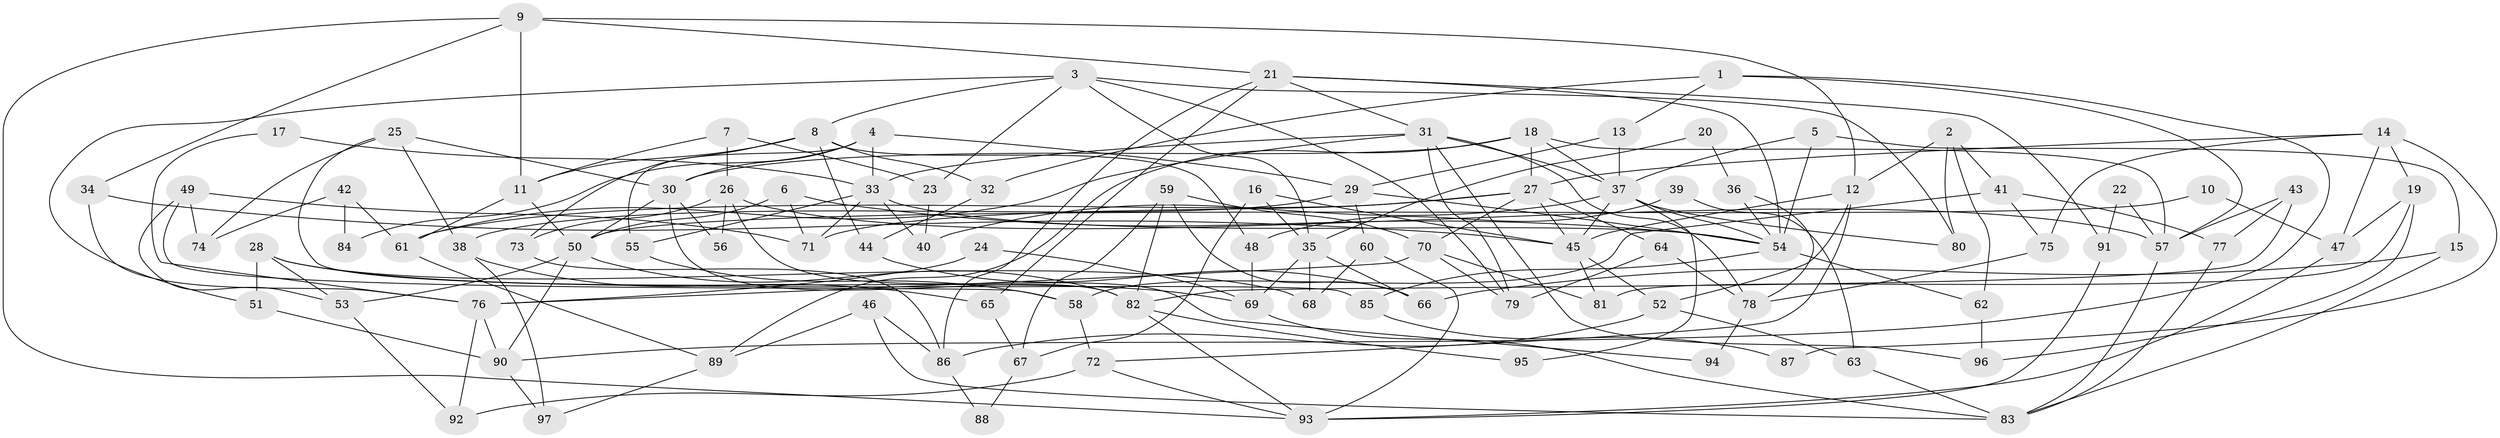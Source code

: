 // Generated by graph-tools (version 1.1) at 2025/50/03/09/25 03:50:06]
// undirected, 97 vertices, 194 edges
graph export_dot {
graph [start="1"]
  node [color=gray90,style=filled];
  1;
  2;
  3;
  4;
  5;
  6;
  7;
  8;
  9;
  10;
  11;
  12;
  13;
  14;
  15;
  16;
  17;
  18;
  19;
  20;
  21;
  22;
  23;
  24;
  25;
  26;
  27;
  28;
  29;
  30;
  31;
  32;
  33;
  34;
  35;
  36;
  37;
  38;
  39;
  40;
  41;
  42;
  43;
  44;
  45;
  46;
  47;
  48;
  49;
  50;
  51;
  52;
  53;
  54;
  55;
  56;
  57;
  58;
  59;
  60;
  61;
  62;
  63;
  64;
  65;
  66;
  67;
  68;
  69;
  70;
  71;
  72;
  73;
  74;
  75;
  76;
  77;
  78;
  79;
  80;
  81;
  82;
  83;
  84;
  85;
  86;
  87;
  88;
  89;
  90;
  91;
  92;
  93;
  94;
  95;
  96;
  97;
  1 -- 32;
  1 -- 57;
  1 -- 13;
  1 -- 90;
  2 -- 62;
  2 -- 80;
  2 -- 12;
  2 -- 41;
  3 -- 35;
  3 -- 23;
  3 -- 8;
  3 -- 51;
  3 -- 79;
  3 -- 80;
  4 -- 55;
  4 -- 30;
  4 -- 29;
  4 -- 33;
  4 -- 84;
  5 -- 37;
  5 -- 54;
  5 -- 15;
  6 -- 50;
  6 -- 54;
  6 -- 71;
  7 -- 11;
  7 -- 26;
  7 -- 23;
  8 -- 11;
  8 -- 32;
  8 -- 44;
  8 -- 48;
  8 -- 73;
  9 -- 11;
  9 -- 21;
  9 -- 12;
  9 -- 34;
  9 -- 93;
  10 -- 47;
  10 -- 50;
  11 -- 61;
  11 -- 50;
  12 -- 45;
  12 -- 52;
  12 -- 72;
  13 -- 37;
  13 -- 29;
  14 -- 75;
  14 -- 27;
  14 -- 19;
  14 -- 47;
  14 -- 87;
  15 -- 66;
  15 -- 83;
  16 -- 67;
  16 -- 45;
  16 -- 35;
  17 -- 76;
  17 -- 33;
  18 -- 27;
  18 -- 37;
  18 -- 30;
  18 -- 57;
  18 -- 89;
  19 -- 47;
  19 -- 81;
  19 -- 96;
  20 -- 35;
  20 -- 36;
  21 -- 54;
  21 -- 31;
  21 -- 65;
  21 -- 86;
  21 -- 91;
  22 -- 91;
  22 -- 57;
  23 -- 40;
  24 -- 76;
  24 -- 69;
  25 -- 30;
  25 -- 38;
  25 -- 74;
  25 -- 85;
  26 -- 57;
  26 -- 73;
  26 -- 56;
  26 -- 94;
  27 -- 71;
  27 -- 61;
  27 -- 45;
  27 -- 64;
  27 -- 70;
  28 -- 69;
  28 -- 51;
  28 -- 53;
  28 -- 68;
  29 -- 38;
  29 -- 54;
  29 -- 60;
  30 -- 50;
  30 -- 56;
  30 -- 82;
  31 -- 79;
  31 -- 33;
  31 -- 37;
  31 -- 61;
  31 -- 78;
  31 -- 96;
  32 -- 44;
  33 -- 54;
  33 -- 40;
  33 -- 55;
  33 -- 71;
  34 -- 45;
  34 -- 76;
  35 -- 68;
  35 -- 66;
  35 -- 69;
  36 -- 54;
  36 -- 78;
  37 -- 45;
  37 -- 40;
  37 -- 54;
  37 -- 80;
  37 -- 95;
  38 -- 97;
  38 -- 65;
  39 -- 48;
  39 -- 63;
  41 -- 58;
  41 -- 75;
  41 -- 77;
  42 -- 74;
  42 -- 61;
  42 -- 84;
  43 -- 82;
  43 -- 77;
  43 -- 57;
  44 -- 66;
  45 -- 52;
  45 -- 81;
  46 -- 86;
  46 -- 83;
  46 -- 89;
  47 -- 93;
  48 -- 69;
  49 -- 53;
  49 -- 71;
  49 -- 58;
  49 -- 74;
  50 -- 90;
  50 -- 53;
  50 -- 82;
  51 -- 90;
  52 -- 63;
  52 -- 86;
  53 -- 92;
  54 -- 62;
  54 -- 85;
  55 -- 58;
  57 -- 83;
  58 -- 72;
  59 -- 82;
  59 -- 70;
  59 -- 66;
  59 -- 67;
  60 -- 93;
  60 -- 68;
  61 -- 89;
  62 -- 96;
  63 -- 83;
  64 -- 79;
  64 -- 78;
  65 -- 67;
  67 -- 88;
  69 -- 83;
  70 -- 81;
  70 -- 76;
  70 -- 79;
  72 -- 93;
  72 -- 92;
  73 -- 86;
  75 -- 78;
  76 -- 90;
  76 -- 92;
  77 -- 83;
  78 -- 94;
  82 -- 93;
  82 -- 95;
  85 -- 87;
  86 -- 88;
  89 -- 97;
  90 -- 97;
  91 -- 93;
}
